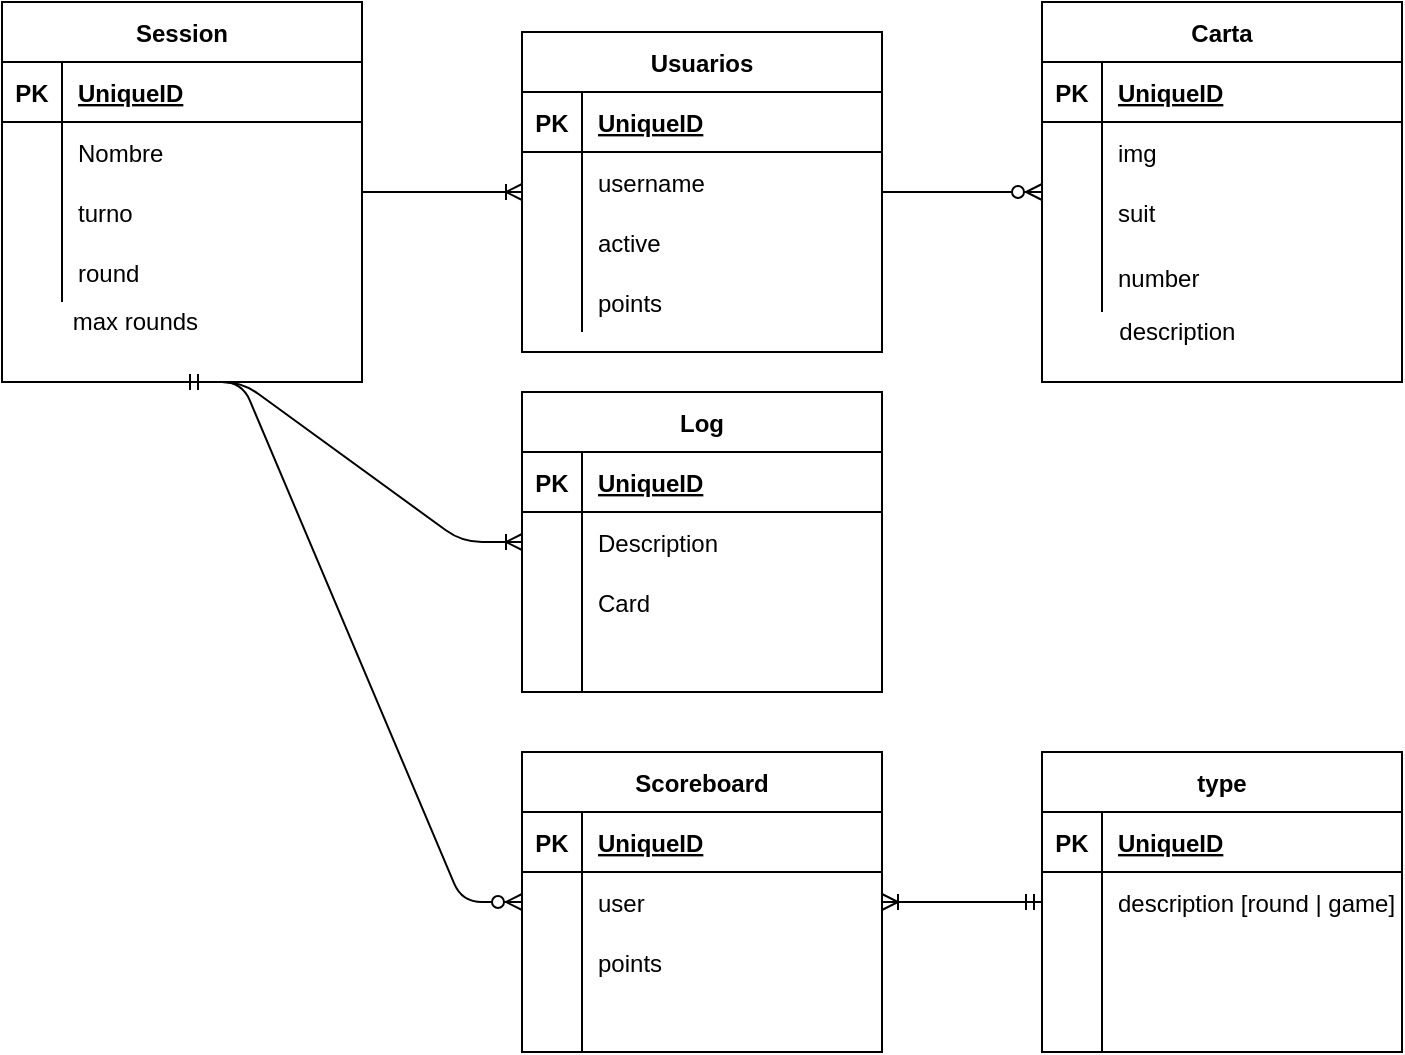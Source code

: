 <mxfile version="13.2.4" type="device"><diagram id="ZfzwNQbCwvwbPRgYu71Z" name="Page-1"><mxGraphModel dx="1143" dy="685" grid="1" gridSize="10" guides="1" tooltips="1" connect="1" arrows="1" fold="1" page="1" pageScale="1" pageWidth="850" pageHeight="1100" math="0" shadow="0"><root><mxCell id="0"/><mxCell id="1" parent="0"/><mxCell id="7vSeLI-klU2HwEVnWnqI-14" value="" style="edgeStyle=entityRelationEdgeStyle;fontSize=12;html=1;endArrow=ERoneToMany;" edge="1" parent="1" source="7vSeLI-klU2HwEVnWnqI-1" target="7vSeLI-klU2HwEVnWnqI-15"><mxGeometry width="100" height="100" relative="1" as="geometry"><mxPoint x="270" y="130" as="sourcePoint"/><mxPoint x="290" y="65" as="targetPoint"/></mxGeometry></mxCell><mxCell id="7vSeLI-klU2HwEVnWnqI-42" value="" style="edgeStyle=entityRelationEdgeStyle;fontSize=12;html=1;endArrow=ERzeroToMany;endFill=1;" edge="1" parent="1" source="7vSeLI-klU2HwEVnWnqI-15" target="7vSeLI-klU2HwEVnWnqI-29"><mxGeometry width="100" height="100" relative="1" as="geometry"><mxPoint x="470" y="410" as="sourcePoint"/><mxPoint x="570" y="310" as="targetPoint"/></mxGeometry></mxCell><mxCell id="7vSeLI-klU2HwEVnWnqI-67" value="" style="edgeStyle=entityRelationEdgeStyle;fontSize=12;html=1;endArrow=ERoneToMany;startArrow=ERmandOne;exitX=0.5;exitY=1;exitDx=0;exitDy=0;" edge="1" parent="1" source="7vSeLI-klU2HwEVnWnqI-1" target="7vSeLI-klU2HwEVnWnqI-54"><mxGeometry width="100" height="100" relative="1" as="geometry"><mxPoint x="120" y="490" as="sourcePoint"/><mxPoint x="220" y="390" as="targetPoint"/></mxGeometry></mxCell><mxCell id="7vSeLI-klU2HwEVnWnqI-81" value="" style="edgeStyle=entityRelationEdgeStyle;fontSize=12;html=1;endArrow=ERzeroToMany;endFill=1;exitX=0.5;exitY=1;exitDx=0;exitDy=0;" edge="1" parent="1" source="7vSeLI-klU2HwEVnWnqI-1" target="7vSeLI-klU2HwEVnWnqI-68"><mxGeometry width="100" height="100" relative="1" as="geometry"><mxPoint x="100" y="510" as="sourcePoint"/><mxPoint x="200" y="410" as="targetPoint"/></mxGeometry></mxCell><mxCell id="7vSeLI-klU2HwEVnWnqI-15" value="Usuarios" style="shape=table;startSize=30;container=1;collapsible=1;childLayout=tableLayout;fixedRows=1;rowLines=0;fontStyle=1;align=center;resizeLast=1;" vertex="1" parent="1"><mxGeometry x="270" y="40" width="180" height="160" as="geometry"/></mxCell><mxCell id="7vSeLI-klU2HwEVnWnqI-16" value="" style="shape=partialRectangle;collapsible=0;dropTarget=0;pointerEvents=0;fillColor=none;top=0;left=0;bottom=1;right=0;points=[[0,0.5],[1,0.5]];portConstraint=eastwest;" vertex="1" parent="7vSeLI-klU2HwEVnWnqI-15"><mxGeometry y="30" width="180" height="30" as="geometry"/></mxCell><mxCell id="7vSeLI-klU2HwEVnWnqI-17" value="PK" style="shape=partialRectangle;connectable=0;fillColor=none;top=0;left=0;bottom=0;right=0;fontStyle=1;overflow=hidden;" vertex="1" parent="7vSeLI-klU2HwEVnWnqI-16"><mxGeometry width="30" height="30" as="geometry"/></mxCell><mxCell id="7vSeLI-klU2HwEVnWnqI-18" value="UniqueID" style="shape=partialRectangle;connectable=0;fillColor=none;top=0;left=0;bottom=0;right=0;align=left;spacingLeft=6;fontStyle=5;overflow=hidden;" vertex="1" parent="7vSeLI-klU2HwEVnWnqI-16"><mxGeometry x="30" width="150" height="30" as="geometry"/></mxCell><mxCell id="7vSeLI-klU2HwEVnWnqI-19" value="" style="shape=partialRectangle;collapsible=0;dropTarget=0;pointerEvents=0;fillColor=none;top=0;left=0;bottom=0;right=0;points=[[0,0.5],[1,0.5]];portConstraint=eastwest;" vertex="1" parent="7vSeLI-klU2HwEVnWnqI-15"><mxGeometry y="60" width="180" height="30" as="geometry"/></mxCell><mxCell id="7vSeLI-klU2HwEVnWnqI-20" value="" style="shape=partialRectangle;connectable=0;fillColor=none;top=0;left=0;bottom=0;right=0;editable=1;overflow=hidden;" vertex="1" parent="7vSeLI-klU2HwEVnWnqI-19"><mxGeometry width="30" height="30" as="geometry"/></mxCell><mxCell id="7vSeLI-klU2HwEVnWnqI-21" value="username" style="shape=partialRectangle;connectable=0;fillColor=none;top=0;left=0;bottom=0;right=0;align=left;spacingLeft=6;overflow=hidden;" vertex="1" parent="7vSeLI-klU2HwEVnWnqI-19"><mxGeometry x="30" width="150" height="30" as="geometry"/></mxCell><mxCell id="7vSeLI-klU2HwEVnWnqI-22" value="" style="shape=partialRectangle;collapsible=0;dropTarget=0;pointerEvents=0;fillColor=none;top=0;left=0;bottom=0;right=0;points=[[0,0.5],[1,0.5]];portConstraint=eastwest;" vertex="1" parent="7vSeLI-klU2HwEVnWnqI-15"><mxGeometry y="90" width="180" height="30" as="geometry"/></mxCell><mxCell id="7vSeLI-klU2HwEVnWnqI-23" value="" style="shape=partialRectangle;connectable=0;fillColor=none;top=0;left=0;bottom=0;right=0;editable=1;overflow=hidden;" vertex="1" parent="7vSeLI-klU2HwEVnWnqI-22"><mxGeometry width="30" height="30" as="geometry"/></mxCell><mxCell id="7vSeLI-klU2HwEVnWnqI-24" value="active" style="shape=partialRectangle;connectable=0;fillColor=none;top=0;left=0;bottom=0;right=0;align=left;spacingLeft=6;overflow=hidden;" vertex="1" parent="7vSeLI-klU2HwEVnWnqI-22"><mxGeometry x="30" width="150" height="30" as="geometry"/></mxCell><mxCell id="7vSeLI-klU2HwEVnWnqI-25" value="" style="shape=partialRectangle;collapsible=0;dropTarget=0;pointerEvents=0;fillColor=none;top=0;left=0;bottom=0;right=0;points=[[0,0.5],[1,0.5]];portConstraint=eastwest;" vertex="1" parent="7vSeLI-klU2HwEVnWnqI-15"><mxGeometry y="120" width="180" height="30" as="geometry"/></mxCell><mxCell id="7vSeLI-klU2HwEVnWnqI-26" value="" style="shape=partialRectangle;connectable=0;fillColor=none;top=0;left=0;bottom=0;right=0;editable=1;overflow=hidden;" vertex="1" parent="7vSeLI-klU2HwEVnWnqI-25"><mxGeometry width="30" height="30" as="geometry"/></mxCell><mxCell id="7vSeLI-klU2HwEVnWnqI-27" value="points" style="shape=partialRectangle;connectable=0;fillColor=none;top=0;left=0;bottom=0;right=0;align=left;spacingLeft=6;overflow=hidden;" vertex="1" parent="7vSeLI-klU2HwEVnWnqI-25"><mxGeometry x="30" width="150" height="30" as="geometry"/></mxCell><mxCell id="7vSeLI-klU2HwEVnWnqI-54" value="Log" style="shape=table;startSize=30;container=1;collapsible=1;childLayout=tableLayout;fixedRows=1;rowLines=0;fontStyle=1;align=center;resizeLast=1;" vertex="1" parent="1"><mxGeometry x="270" y="220" width="180" height="150" as="geometry"/></mxCell><mxCell id="7vSeLI-klU2HwEVnWnqI-55" value="" style="shape=partialRectangle;collapsible=0;dropTarget=0;pointerEvents=0;fillColor=none;top=0;left=0;bottom=1;right=0;points=[[0,0.5],[1,0.5]];portConstraint=eastwest;" vertex="1" parent="7vSeLI-klU2HwEVnWnqI-54"><mxGeometry y="30" width="180" height="30" as="geometry"/></mxCell><mxCell id="7vSeLI-klU2HwEVnWnqI-56" value="PK" style="shape=partialRectangle;connectable=0;fillColor=none;top=0;left=0;bottom=0;right=0;fontStyle=1;overflow=hidden;" vertex="1" parent="7vSeLI-klU2HwEVnWnqI-55"><mxGeometry width="30" height="30" as="geometry"/></mxCell><mxCell id="7vSeLI-klU2HwEVnWnqI-57" value="UniqueID" style="shape=partialRectangle;connectable=0;fillColor=none;top=0;left=0;bottom=0;right=0;align=left;spacingLeft=6;fontStyle=5;overflow=hidden;" vertex="1" parent="7vSeLI-klU2HwEVnWnqI-55"><mxGeometry x="30" width="150" height="30" as="geometry"/></mxCell><mxCell id="7vSeLI-klU2HwEVnWnqI-58" value="" style="shape=partialRectangle;collapsible=0;dropTarget=0;pointerEvents=0;fillColor=none;top=0;left=0;bottom=0;right=0;points=[[0,0.5],[1,0.5]];portConstraint=eastwest;" vertex="1" parent="7vSeLI-klU2HwEVnWnqI-54"><mxGeometry y="60" width="180" height="30" as="geometry"/></mxCell><mxCell id="7vSeLI-klU2HwEVnWnqI-59" value="" style="shape=partialRectangle;connectable=0;fillColor=none;top=0;left=0;bottom=0;right=0;editable=1;overflow=hidden;" vertex="1" parent="7vSeLI-klU2HwEVnWnqI-58"><mxGeometry width="30" height="30" as="geometry"/></mxCell><mxCell id="7vSeLI-klU2HwEVnWnqI-60" value="Description" style="shape=partialRectangle;connectable=0;fillColor=none;top=0;left=0;bottom=0;right=0;align=left;spacingLeft=6;overflow=hidden;" vertex="1" parent="7vSeLI-klU2HwEVnWnqI-58"><mxGeometry x="30" width="150" height="30" as="geometry"/></mxCell><mxCell id="7vSeLI-klU2HwEVnWnqI-61" value="" style="shape=partialRectangle;collapsible=0;dropTarget=0;pointerEvents=0;fillColor=none;top=0;left=0;bottom=0;right=0;points=[[0,0.5],[1,0.5]];portConstraint=eastwest;" vertex="1" parent="7vSeLI-klU2HwEVnWnqI-54"><mxGeometry y="90" width="180" height="30" as="geometry"/></mxCell><mxCell id="7vSeLI-klU2HwEVnWnqI-62" value="" style="shape=partialRectangle;connectable=0;fillColor=none;top=0;left=0;bottom=0;right=0;editable=1;overflow=hidden;" vertex="1" parent="7vSeLI-klU2HwEVnWnqI-61"><mxGeometry width="30" height="30" as="geometry"/></mxCell><mxCell id="7vSeLI-klU2HwEVnWnqI-63" value="Card" style="shape=partialRectangle;connectable=0;fillColor=none;top=0;left=0;bottom=0;right=0;align=left;spacingLeft=6;overflow=hidden;" vertex="1" parent="7vSeLI-klU2HwEVnWnqI-61"><mxGeometry x="30" width="150" height="30" as="geometry"/></mxCell><mxCell id="7vSeLI-klU2HwEVnWnqI-64" value="" style="shape=partialRectangle;collapsible=0;dropTarget=0;pointerEvents=0;fillColor=none;top=0;left=0;bottom=0;right=0;points=[[0,0.5],[1,0.5]];portConstraint=eastwest;" vertex="1" parent="7vSeLI-klU2HwEVnWnqI-54"><mxGeometry y="120" width="180" height="30" as="geometry"/></mxCell><mxCell id="7vSeLI-klU2HwEVnWnqI-65" value="" style="shape=partialRectangle;connectable=0;fillColor=none;top=0;left=0;bottom=0;right=0;editable=1;overflow=hidden;" vertex="1" parent="7vSeLI-klU2HwEVnWnqI-64"><mxGeometry width="30" height="30" as="geometry"/></mxCell><mxCell id="7vSeLI-klU2HwEVnWnqI-66" value="" style="shape=partialRectangle;connectable=0;fillColor=none;top=0;left=0;bottom=0;right=0;align=left;spacingLeft=6;overflow=hidden;" vertex="1" parent="7vSeLI-klU2HwEVnWnqI-64"><mxGeometry x="30" width="150" height="30" as="geometry"/></mxCell><mxCell id="7vSeLI-klU2HwEVnWnqI-68" value="Scoreboard" style="shape=table;startSize=30;container=1;collapsible=1;childLayout=tableLayout;fixedRows=1;rowLines=0;fontStyle=1;align=center;resizeLast=1;" vertex="1" parent="1"><mxGeometry x="270" y="400" width="180" height="150" as="geometry"/></mxCell><mxCell id="7vSeLI-klU2HwEVnWnqI-69" value="" style="shape=partialRectangle;collapsible=0;dropTarget=0;pointerEvents=0;fillColor=none;top=0;left=0;bottom=1;right=0;points=[[0,0.5],[1,0.5]];portConstraint=eastwest;" vertex="1" parent="7vSeLI-klU2HwEVnWnqI-68"><mxGeometry y="30" width="180" height="30" as="geometry"/></mxCell><mxCell id="7vSeLI-klU2HwEVnWnqI-70" value="PK" style="shape=partialRectangle;connectable=0;fillColor=none;top=0;left=0;bottom=0;right=0;fontStyle=1;overflow=hidden;" vertex="1" parent="7vSeLI-klU2HwEVnWnqI-69"><mxGeometry width="30" height="30" as="geometry"/></mxCell><mxCell id="7vSeLI-klU2HwEVnWnqI-71" value="UniqueID" style="shape=partialRectangle;connectable=0;fillColor=none;top=0;left=0;bottom=0;right=0;align=left;spacingLeft=6;fontStyle=5;overflow=hidden;" vertex="1" parent="7vSeLI-klU2HwEVnWnqI-69"><mxGeometry x="30" width="150" height="30" as="geometry"/></mxCell><mxCell id="7vSeLI-klU2HwEVnWnqI-72" value="" style="shape=partialRectangle;collapsible=0;dropTarget=0;pointerEvents=0;fillColor=none;top=0;left=0;bottom=0;right=0;points=[[0,0.5],[1,0.5]];portConstraint=eastwest;" vertex="1" parent="7vSeLI-klU2HwEVnWnqI-68"><mxGeometry y="60" width="180" height="30" as="geometry"/></mxCell><mxCell id="7vSeLI-klU2HwEVnWnqI-73" value="" style="shape=partialRectangle;connectable=0;fillColor=none;top=0;left=0;bottom=0;right=0;editable=1;overflow=hidden;" vertex="1" parent="7vSeLI-klU2HwEVnWnqI-72"><mxGeometry width="30" height="30" as="geometry"/></mxCell><mxCell id="7vSeLI-klU2HwEVnWnqI-74" value="user" style="shape=partialRectangle;connectable=0;fillColor=none;top=0;left=0;bottom=0;right=0;align=left;spacingLeft=6;overflow=hidden;" vertex="1" parent="7vSeLI-klU2HwEVnWnqI-72"><mxGeometry x="30" width="150" height="30" as="geometry"/></mxCell><mxCell id="7vSeLI-klU2HwEVnWnqI-75" value="" style="shape=partialRectangle;collapsible=0;dropTarget=0;pointerEvents=0;fillColor=none;top=0;left=0;bottom=0;right=0;points=[[0,0.5],[1,0.5]];portConstraint=eastwest;" vertex="1" parent="7vSeLI-klU2HwEVnWnqI-68"><mxGeometry y="90" width="180" height="30" as="geometry"/></mxCell><mxCell id="7vSeLI-klU2HwEVnWnqI-76" value="" style="shape=partialRectangle;connectable=0;fillColor=none;top=0;left=0;bottom=0;right=0;editable=1;overflow=hidden;" vertex="1" parent="7vSeLI-klU2HwEVnWnqI-75"><mxGeometry width="30" height="30" as="geometry"/></mxCell><mxCell id="7vSeLI-klU2HwEVnWnqI-77" value="points" style="shape=partialRectangle;connectable=0;fillColor=none;top=0;left=0;bottom=0;right=0;align=left;spacingLeft=6;overflow=hidden;" vertex="1" parent="7vSeLI-klU2HwEVnWnqI-75"><mxGeometry x="30" width="150" height="30" as="geometry"/></mxCell><mxCell id="7vSeLI-klU2HwEVnWnqI-78" value="" style="shape=partialRectangle;collapsible=0;dropTarget=0;pointerEvents=0;fillColor=none;top=0;left=0;bottom=0;right=0;points=[[0,0.5],[1,0.5]];portConstraint=eastwest;" vertex="1" parent="7vSeLI-klU2HwEVnWnqI-68"><mxGeometry y="120" width="180" height="30" as="geometry"/></mxCell><mxCell id="7vSeLI-klU2HwEVnWnqI-79" value="" style="shape=partialRectangle;connectable=0;fillColor=none;top=0;left=0;bottom=0;right=0;editable=1;overflow=hidden;" vertex="1" parent="7vSeLI-klU2HwEVnWnqI-78"><mxGeometry width="30" height="30" as="geometry"/></mxCell><mxCell id="7vSeLI-klU2HwEVnWnqI-80" value="" style="shape=partialRectangle;connectable=0;fillColor=none;top=0;left=0;bottom=0;right=0;align=left;spacingLeft=6;overflow=hidden;" vertex="1" parent="7vSeLI-klU2HwEVnWnqI-78"><mxGeometry x="30" width="150" height="30" as="geometry"/></mxCell><mxCell id="7vSeLI-klU2HwEVnWnqI-1" value="Session" style="shape=table;startSize=30;container=1;collapsible=1;childLayout=tableLayout;fixedRows=1;rowLines=0;fontStyle=1;align=center;resizeLast=1;" vertex="1" parent="1"><mxGeometry x="10" y="25" width="180" height="190" as="geometry"/></mxCell><mxCell id="7vSeLI-klU2HwEVnWnqI-2" value="" style="shape=partialRectangle;collapsible=0;dropTarget=0;pointerEvents=0;fillColor=none;top=0;left=0;bottom=1;right=0;points=[[0,0.5],[1,0.5]];portConstraint=eastwest;" vertex="1" parent="7vSeLI-klU2HwEVnWnqI-1"><mxGeometry y="30" width="180" height="30" as="geometry"/></mxCell><mxCell id="7vSeLI-klU2HwEVnWnqI-3" value="PK" style="shape=partialRectangle;connectable=0;fillColor=none;top=0;left=0;bottom=0;right=0;fontStyle=1;overflow=hidden;" vertex="1" parent="7vSeLI-klU2HwEVnWnqI-2"><mxGeometry width="30" height="30" as="geometry"/></mxCell><mxCell id="7vSeLI-klU2HwEVnWnqI-4" value="UniqueID" style="shape=partialRectangle;connectable=0;fillColor=none;top=0;left=0;bottom=0;right=0;align=left;spacingLeft=6;fontStyle=5;overflow=hidden;" vertex="1" parent="7vSeLI-klU2HwEVnWnqI-2"><mxGeometry x="30" width="150" height="30" as="geometry"/></mxCell><mxCell id="7vSeLI-klU2HwEVnWnqI-5" value="" style="shape=partialRectangle;collapsible=0;dropTarget=0;pointerEvents=0;fillColor=none;top=0;left=0;bottom=0;right=0;points=[[0,0.5],[1,0.5]];portConstraint=eastwest;" vertex="1" parent="7vSeLI-klU2HwEVnWnqI-1"><mxGeometry y="60" width="180" height="30" as="geometry"/></mxCell><mxCell id="7vSeLI-klU2HwEVnWnqI-6" value="" style="shape=partialRectangle;connectable=0;fillColor=none;top=0;left=0;bottom=0;right=0;editable=1;overflow=hidden;" vertex="1" parent="7vSeLI-klU2HwEVnWnqI-5"><mxGeometry width="30" height="30" as="geometry"/></mxCell><mxCell id="7vSeLI-klU2HwEVnWnqI-7" value="Nombre" style="shape=partialRectangle;connectable=0;fillColor=none;top=0;left=0;bottom=0;right=0;align=left;spacingLeft=6;overflow=hidden;" vertex="1" parent="7vSeLI-klU2HwEVnWnqI-5"><mxGeometry x="30" width="150" height="30" as="geometry"/></mxCell><mxCell id="7vSeLI-klU2HwEVnWnqI-8" value="" style="shape=partialRectangle;collapsible=0;dropTarget=0;pointerEvents=0;fillColor=none;top=0;left=0;bottom=0;right=0;points=[[0,0.5],[1,0.5]];portConstraint=eastwest;" vertex="1" parent="7vSeLI-klU2HwEVnWnqI-1"><mxGeometry y="90" width="180" height="30" as="geometry"/></mxCell><mxCell id="7vSeLI-klU2HwEVnWnqI-9" value="" style="shape=partialRectangle;connectable=0;fillColor=none;top=0;left=0;bottom=0;right=0;editable=1;overflow=hidden;" vertex="1" parent="7vSeLI-klU2HwEVnWnqI-8"><mxGeometry width="30" height="30" as="geometry"/></mxCell><mxCell id="7vSeLI-klU2HwEVnWnqI-10" value="turno" style="shape=partialRectangle;connectable=0;fillColor=none;top=0;left=0;bottom=0;right=0;align=left;spacingLeft=6;overflow=hidden;" vertex="1" parent="7vSeLI-klU2HwEVnWnqI-8"><mxGeometry x="30" width="150" height="30" as="geometry"/></mxCell><mxCell id="7vSeLI-klU2HwEVnWnqI-11" value="" style="shape=partialRectangle;collapsible=0;dropTarget=0;pointerEvents=0;fillColor=none;top=0;left=0;bottom=0;right=0;points=[[0,0.5],[1,0.5]];portConstraint=eastwest;" vertex="1" parent="7vSeLI-klU2HwEVnWnqI-1"><mxGeometry y="120" width="180" height="30" as="geometry"/></mxCell><mxCell id="7vSeLI-klU2HwEVnWnqI-12" value="" style="shape=partialRectangle;connectable=0;fillColor=none;top=0;left=0;bottom=0;right=0;editable=1;overflow=hidden;" vertex="1" parent="7vSeLI-klU2HwEVnWnqI-11"><mxGeometry width="30" height="30" as="geometry"/></mxCell><mxCell id="7vSeLI-klU2HwEVnWnqI-13" value="round" style="shape=partialRectangle;connectable=0;fillColor=none;top=0;left=0;bottom=0;right=0;align=left;spacingLeft=6;overflow=hidden;" vertex="1" parent="7vSeLI-klU2HwEVnWnqI-11"><mxGeometry x="30" width="150" height="30" as="geometry"/></mxCell><mxCell id="7vSeLI-klU2HwEVnWnqI-97" value="&amp;nbsp; &amp;nbsp; &amp;nbsp; &amp;nbsp; &amp;nbsp; max rounds" style="text;html=1;align=left;verticalAlign=middle;resizable=0;points=[];autosize=1;" vertex="1" parent="7vSeLI-klU2HwEVnWnqI-1"><mxGeometry y="150" width="180" height="20" as="geometry"/></mxCell><mxCell id="7vSeLI-klU2HwEVnWnqI-29" value="Carta" style="shape=table;startSize=30;container=1;collapsible=1;childLayout=tableLayout;fixedRows=1;rowLines=0;fontStyle=1;align=center;resizeLast=1;" vertex="1" parent="1"><mxGeometry x="530" y="25" width="180" height="190" as="geometry"/></mxCell><mxCell id="7vSeLI-klU2HwEVnWnqI-30" value="" style="shape=partialRectangle;collapsible=0;dropTarget=0;pointerEvents=0;fillColor=none;top=0;left=0;bottom=1;right=0;points=[[0,0.5],[1,0.5]];portConstraint=eastwest;" vertex="1" parent="7vSeLI-klU2HwEVnWnqI-29"><mxGeometry y="30" width="180" height="30" as="geometry"/></mxCell><mxCell id="7vSeLI-klU2HwEVnWnqI-31" value="PK" style="shape=partialRectangle;connectable=0;fillColor=none;top=0;left=0;bottom=0;right=0;fontStyle=1;overflow=hidden;" vertex="1" parent="7vSeLI-klU2HwEVnWnqI-30"><mxGeometry width="30" height="30" as="geometry"/></mxCell><mxCell id="7vSeLI-klU2HwEVnWnqI-32" value="UniqueID" style="shape=partialRectangle;connectable=0;fillColor=none;top=0;left=0;bottom=0;right=0;align=left;spacingLeft=6;fontStyle=5;overflow=hidden;" vertex="1" parent="7vSeLI-klU2HwEVnWnqI-30"><mxGeometry x="30" width="150" height="30" as="geometry"/></mxCell><mxCell id="7vSeLI-klU2HwEVnWnqI-33" value="" style="shape=partialRectangle;collapsible=0;dropTarget=0;pointerEvents=0;fillColor=none;top=0;left=0;bottom=0;right=0;points=[[0,0.5],[1,0.5]];portConstraint=eastwest;" vertex="1" parent="7vSeLI-klU2HwEVnWnqI-29"><mxGeometry y="60" width="180" height="30" as="geometry"/></mxCell><mxCell id="7vSeLI-klU2HwEVnWnqI-34" value="" style="shape=partialRectangle;connectable=0;fillColor=none;top=0;left=0;bottom=0;right=0;editable=1;overflow=hidden;" vertex="1" parent="7vSeLI-klU2HwEVnWnqI-33"><mxGeometry width="30" height="30" as="geometry"/></mxCell><mxCell id="7vSeLI-klU2HwEVnWnqI-35" value="img" style="shape=partialRectangle;connectable=0;fillColor=none;top=0;left=0;bottom=0;right=0;align=left;spacingLeft=6;overflow=hidden;" vertex="1" parent="7vSeLI-klU2HwEVnWnqI-33"><mxGeometry x="30" width="150" height="30" as="geometry"/></mxCell><mxCell id="7vSeLI-klU2HwEVnWnqI-36" value="" style="shape=partialRectangle;collapsible=0;dropTarget=0;pointerEvents=0;fillColor=none;top=0;left=0;bottom=0;right=0;points=[[0,0.5],[1,0.5]];portConstraint=eastwest;" vertex="1" parent="7vSeLI-klU2HwEVnWnqI-29"><mxGeometry y="90" width="180" height="30" as="geometry"/></mxCell><mxCell id="7vSeLI-klU2HwEVnWnqI-37" value="" style="shape=partialRectangle;connectable=0;fillColor=none;top=0;left=0;bottom=0;right=0;editable=1;overflow=hidden;" vertex="1" parent="7vSeLI-klU2HwEVnWnqI-36"><mxGeometry width="30" height="30" as="geometry"/></mxCell><mxCell id="7vSeLI-klU2HwEVnWnqI-38" value="suit" style="shape=partialRectangle;connectable=0;fillColor=none;top=0;left=0;bottom=0;right=0;align=left;spacingLeft=6;overflow=hidden;" vertex="1" parent="7vSeLI-klU2HwEVnWnqI-36"><mxGeometry x="30" width="150" height="30" as="geometry"/></mxCell><mxCell id="7vSeLI-klU2HwEVnWnqI-39" value="" style="shape=partialRectangle;collapsible=0;dropTarget=0;pointerEvents=0;fillColor=none;top=0;left=0;bottom=0;right=0;points=[[0,0.5],[1,0.5]];portConstraint=eastwest;" vertex="1" parent="7vSeLI-klU2HwEVnWnqI-29"><mxGeometry y="120" width="180" height="35" as="geometry"/></mxCell><mxCell id="7vSeLI-klU2HwEVnWnqI-40" value="" style="shape=partialRectangle;connectable=0;fillColor=none;top=0;left=0;bottom=0;right=0;editable=1;overflow=hidden;" vertex="1" parent="7vSeLI-klU2HwEVnWnqI-39"><mxGeometry width="30" height="35" as="geometry"/></mxCell><mxCell id="7vSeLI-klU2HwEVnWnqI-41" value="number" style="shape=partialRectangle;connectable=0;fillColor=none;top=0;left=0;bottom=0;right=0;align=left;spacingLeft=6;overflow=hidden;" vertex="1" parent="7vSeLI-klU2HwEVnWnqI-39"><mxGeometry x="30" width="150" height="35" as="geometry"/></mxCell><mxCell id="7vSeLI-klU2HwEVnWnqI-51" value="&amp;nbsp; &amp;nbsp; &amp;nbsp; &amp;nbsp; &amp;nbsp; &amp;nbsp;description" style="text;html=1;align=left;verticalAlign=middle;resizable=0;points=[];autosize=1;" vertex="1" parent="7vSeLI-klU2HwEVnWnqI-29"><mxGeometry y="155" width="180" height="20" as="geometry"/></mxCell><mxCell id="7vSeLI-klU2HwEVnWnqI-100" value="" style="edgeStyle=entityRelationEdgeStyle;fontSize=12;html=1;endArrow=ERoneToMany;startArrow=ERmandOne;" edge="1" parent="1" source="7vSeLI-klU2HwEVnWnqI-82" target="7vSeLI-klU2HwEVnWnqI-68"><mxGeometry width="100" height="100" relative="1" as="geometry"><mxPoint x="500" y="370" as="sourcePoint"/><mxPoint x="770" y="270" as="targetPoint"/></mxGeometry></mxCell><mxCell id="7vSeLI-klU2HwEVnWnqI-82" value="type" style="shape=table;startSize=30;container=1;collapsible=1;childLayout=tableLayout;fixedRows=1;rowLines=0;fontStyle=1;align=center;resizeLast=1;" vertex="1" parent="1"><mxGeometry x="530" y="400" width="180" height="150" as="geometry"/></mxCell><mxCell id="7vSeLI-klU2HwEVnWnqI-83" value="" style="shape=partialRectangle;collapsible=0;dropTarget=0;pointerEvents=0;fillColor=none;top=0;left=0;bottom=1;right=0;points=[[0,0.5],[1,0.5]];portConstraint=eastwest;" vertex="1" parent="7vSeLI-klU2HwEVnWnqI-82"><mxGeometry y="30" width="180" height="30" as="geometry"/></mxCell><mxCell id="7vSeLI-klU2HwEVnWnqI-84" value="PK" style="shape=partialRectangle;connectable=0;fillColor=none;top=0;left=0;bottom=0;right=0;fontStyle=1;overflow=hidden;" vertex="1" parent="7vSeLI-klU2HwEVnWnqI-83"><mxGeometry width="30" height="30" as="geometry"/></mxCell><mxCell id="7vSeLI-klU2HwEVnWnqI-85" value="UniqueID" style="shape=partialRectangle;connectable=0;fillColor=none;top=0;left=0;bottom=0;right=0;align=left;spacingLeft=6;fontStyle=5;overflow=hidden;" vertex="1" parent="7vSeLI-klU2HwEVnWnqI-83"><mxGeometry x="30" width="150" height="30" as="geometry"/></mxCell><mxCell id="7vSeLI-klU2HwEVnWnqI-86" value="" style="shape=partialRectangle;collapsible=0;dropTarget=0;pointerEvents=0;fillColor=none;top=0;left=0;bottom=0;right=0;points=[[0,0.5],[1,0.5]];portConstraint=eastwest;" vertex="1" parent="7vSeLI-klU2HwEVnWnqI-82"><mxGeometry y="60" width="180" height="30" as="geometry"/></mxCell><mxCell id="7vSeLI-klU2HwEVnWnqI-87" value="" style="shape=partialRectangle;connectable=0;fillColor=none;top=0;left=0;bottom=0;right=0;editable=1;overflow=hidden;" vertex="1" parent="7vSeLI-klU2HwEVnWnqI-86"><mxGeometry width="30" height="30" as="geometry"/></mxCell><mxCell id="7vSeLI-klU2HwEVnWnqI-88" value="description [round | game]" style="shape=partialRectangle;connectable=0;fillColor=none;top=0;left=0;bottom=0;right=0;align=left;spacingLeft=6;overflow=hidden;" vertex="1" parent="7vSeLI-klU2HwEVnWnqI-86"><mxGeometry x="30" width="150" height="30" as="geometry"/></mxCell><mxCell id="7vSeLI-klU2HwEVnWnqI-89" value="" style="shape=partialRectangle;collapsible=0;dropTarget=0;pointerEvents=0;fillColor=none;top=0;left=0;bottom=0;right=0;points=[[0,0.5],[1,0.5]];portConstraint=eastwest;" vertex="1" parent="7vSeLI-klU2HwEVnWnqI-82"><mxGeometry y="90" width="180" height="30" as="geometry"/></mxCell><mxCell id="7vSeLI-klU2HwEVnWnqI-90" value="" style="shape=partialRectangle;connectable=0;fillColor=none;top=0;left=0;bottom=0;right=0;editable=1;overflow=hidden;" vertex="1" parent="7vSeLI-klU2HwEVnWnqI-89"><mxGeometry width="30" height="30" as="geometry"/></mxCell><mxCell id="7vSeLI-klU2HwEVnWnqI-91" value="" style="shape=partialRectangle;connectable=0;fillColor=none;top=0;left=0;bottom=0;right=0;align=left;spacingLeft=6;overflow=hidden;" vertex="1" parent="7vSeLI-klU2HwEVnWnqI-89"><mxGeometry x="30" width="150" height="30" as="geometry"/></mxCell><mxCell id="7vSeLI-klU2HwEVnWnqI-92" value="" style="shape=partialRectangle;collapsible=0;dropTarget=0;pointerEvents=0;fillColor=none;top=0;left=0;bottom=0;right=0;points=[[0,0.5],[1,0.5]];portConstraint=eastwest;" vertex="1" parent="7vSeLI-klU2HwEVnWnqI-82"><mxGeometry y="120" width="180" height="30" as="geometry"/></mxCell><mxCell id="7vSeLI-klU2HwEVnWnqI-93" value="" style="shape=partialRectangle;connectable=0;fillColor=none;top=0;left=0;bottom=0;right=0;editable=1;overflow=hidden;" vertex="1" parent="7vSeLI-klU2HwEVnWnqI-92"><mxGeometry width="30" height="30" as="geometry"/></mxCell><mxCell id="7vSeLI-klU2HwEVnWnqI-94" value="" style="shape=partialRectangle;connectable=0;fillColor=none;top=0;left=0;bottom=0;right=0;align=left;spacingLeft=6;overflow=hidden;" vertex="1" parent="7vSeLI-klU2HwEVnWnqI-92"><mxGeometry x="30" width="150" height="30" as="geometry"/></mxCell></root></mxGraphModel></diagram></mxfile>